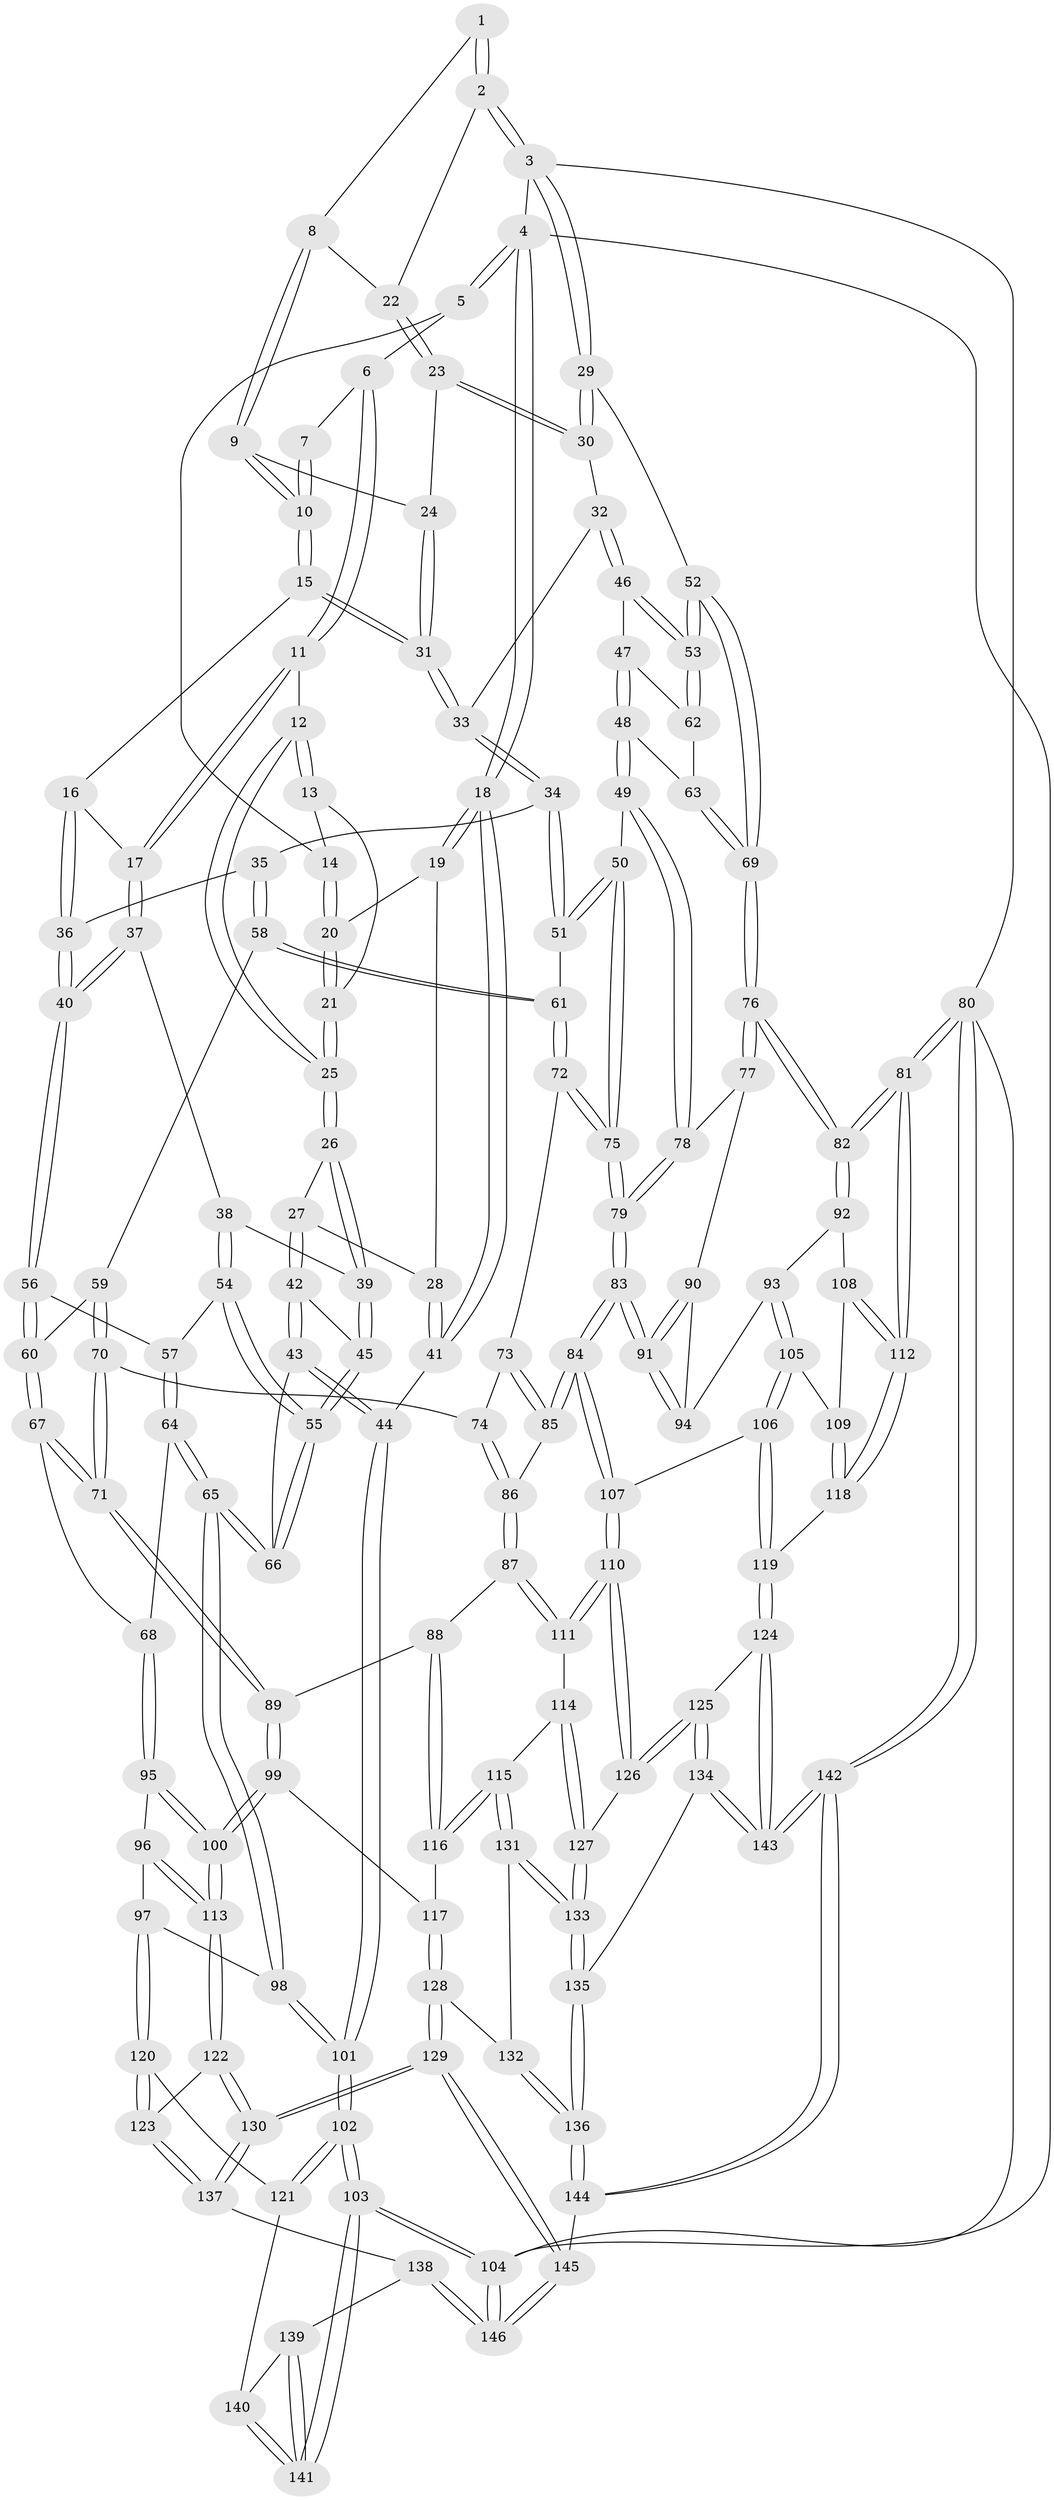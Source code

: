 // Generated by graph-tools (version 1.1) at 2025/00/03/09/25 05:00:14]
// undirected, 146 vertices, 362 edges
graph export_dot {
graph [start="1"]
  node [color=gray90,style=filled];
  1 [pos="+0.8674459790252697+0"];
  2 [pos="+1+0"];
  3 [pos="+1+0"];
  4 [pos="+0+0"];
  5 [pos="+0.2366181404844062+0"];
  6 [pos="+0.48600321077817216+0"];
  7 [pos="+0.5899482826690121+0"];
  8 [pos="+0.7330230889511072+0.07829567577894143"];
  9 [pos="+0.7284651478957577+0.08532626218758453"];
  10 [pos="+0.6561522907523629+0.12072872987623645"];
  11 [pos="+0.4255366918088388+0.13633484882341246"];
  12 [pos="+0.37713634461644013+0.13271562600480585"];
  13 [pos="+0.31167173555057304+0.06595913495700821"];
  14 [pos="+0.22975360629417677+0"];
  15 [pos="+0.6515625125477232+0.13487214386199817"];
  16 [pos="+0.6279993427543125+0.14896003517252232"];
  17 [pos="+0.42843458028537745+0.14000335499810918"];
  18 [pos="+0+0"];
  19 [pos="+0.1435267091759726+0.07194767480557637"];
  20 [pos="+0.17714663461606858+0.07240855586385872"];
  21 [pos="+0.19126979250006185+0.11145410841841946"];
  22 [pos="+0.9192125001945026+0"];
  23 [pos="+0.8662176870762603+0.10160913111077109"];
  24 [pos="+0.8299638288603233+0.10497591615875003"];
  25 [pos="+0.21659423002323602+0.192388625207753"];
  26 [pos="+0.21151638572879308+0.20155206958084573"];
  27 [pos="+0.07006483421494518+0.2527230030207099"];
  28 [pos="+0+0.2046768568405343"];
  29 [pos="+1+0.0943868951850795"];
  30 [pos="+0.8793195918180418+0.18579280684545443"];
  31 [pos="+0.7266241862467553+0.19470988312241208"];
  32 [pos="+0.8477243297755157+0.2686525834503719"];
  33 [pos="+0.7875453779026876+0.2669422266992589"];
  34 [pos="+0.700067756045104+0.3516957732371438"];
  35 [pos="+0.6046122591065444+0.34127705567693234"];
  36 [pos="+0.592999651930405+0.3344680198623631"];
  37 [pos="+0.43362983320113097+0.2967968501485704"];
  38 [pos="+0.3046578283747265+0.3268758499321641"];
  39 [pos="+0.2736260379947045+0.31756904922904056"];
  40 [pos="+0.47603028899522526+0.34650789599137016"];
  41 [pos="+0+0.14100411735372878"];
  42 [pos="+0.11357202631538756+0.38017149788921734"];
  43 [pos="+0+0.46978861850490117"];
  44 [pos="+0+0.4838657262327603"];
  45 [pos="+0.1611644843316431+0.4188828044046596"];
  46 [pos="+0.8593240290575097+0.28051306918401764"];
  47 [pos="+0.8702977653428099+0.37613569976547223"];
  48 [pos="+0.8317483178060228+0.48654070817107403"];
  49 [pos="+0.8299322745527364+0.48840771670229977"];
  50 [pos="+0.7774657709529545+0.48860842109118086"];
  51 [pos="+0.7539568753565136+0.48353995425090845"];
  52 [pos="+1+0.3128168109286088"];
  53 [pos="+1+0.3137683288286659"];
  54 [pos="+0.313478661750865+0.41791136944605467"];
  55 [pos="+0.17366829058235955+0.4624142818622682"];
  56 [pos="+0.47454579905055977+0.35348118088685004"];
  57 [pos="+0.33672588260037345+0.4464936669791481"];
  58 [pos="+0.6131728305810912+0.4827894422863837"];
  59 [pos="+0.5664928705060279+0.5165635423453754"];
  60 [pos="+0.479495109230828+0.49089364829304105"];
  61 [pos="+0.7233951909484686+0.5014913619465776"];
  62 [pos="+0.9392042177611339+0.3958886217495428"];
  63 [pos="+0.9586550112350197+0.47309769124815554"];
  64 [pos="+0.34200266560449516+0.5526382515063961"];
  65 [pos="+0.18608325810188275+0.5704405873881866"];
  66 [pos="+0.17794008815921095+0.5489972434704472"];
  67 [pos="+0.412090326378628+0.5616228084512404"];
  68 [pos="+0.3873096772876323+0.5697896606607817"];
  69 [pos="+1+0.5403211928337841"];
  70 [pos="+0.593357041365366+0.5926417281420172"];
  71 [pos="+0.5137522810596505+0.6377279226165811"];
  72 [pos="+0.6856414241038652+0.5789740135005472"];
  73 [pos="+0.6493688376756758+0.6032589515408997"];
  74 [pos="+0.6182428046160329+0.6067689164332535"];
  75 [pos="+0.7653207431247795+0.6539677892941168"];
  76 [pos="+1+0.5535584652881266"];
  77 [pos="+0.9069067175179649+0.5968838715402326"];
  78 [pos="+0.8537686658172714+0.5358119143718172"];
  79 [pos="+0.7733729520644836+0.6710430461564143"];
  80 [pos="+1+1"];
  81 [pos="+1+0.8845853997509241"];
  82 [pos="+1+0.6067302035593909"];
  83 [pos="+0.77846078516103+0.7022977137004851"];
  84 [pos="+0.7714833615910813+0.7276822330572766"];
  85 [pos="+0.702093206303067+0.6971074152157081"];
  86 [pos="+0.6050403021258021+0.7086645234464763"];
  87 [pos="+0.5866389932704872+0.7291989026946393"];
  88 [pos="+0.5734252971652993+0.7344677327606098"];
  89 [pos="+0.5209238869179154+0.7268313714993407"];
  90 [pos="+0.9036442616746416+0.6068532122110495"];
  91 [pos="+0.7919350625539685+0.6931672387487335"];
  92 [pos="+1+0.6902174826097528"];
  93 [pos="+0.9246937492957034+0.6995054483985935"];
  94 [pos="+0.9166699273792372+0.6746579658170099"];
  95 [pos="+0.38650669148832634+0.59866188641757"];
  96 [pos="+0.28217643855424834+0.7260464367231341"];
  97 [pos="+0.16294840775442168+0.6952335646805412"];
  98 [pos="+0.15021578724836138+0.6570868269293518"];
  99 [pos="+0.44492615663914753+0.773936188787367"];
  100 [pos="+0.41912188527916533+0.782174331492912"];
  101 [pos="+0+0.6434733139738578"];
  102 [pos="+0+0.7709899047982618"];
  103 [pos="+0+1"];
  104 [pos="+0+1"];
  105 [pos="+0.9008483653049156+0.7474705306500067"];
  106 [pos="+0.8025821587541957+0.7552658424067701"];
  107 [pos="+0.7763841542589124+0.7482455366571502"];
  108 [pos="+0.961780684920058+0.7589741960627434"];
  109 [pos="+0.9092902071238992+0.7557146595872792"];
  110 [pos="+0.7603721535450939+0.7722493623799629"];
  111 [pos="+0.6646734614384628+0.7795193976849025"];
  112 [pos="+1+0.8643221144296334"];
  113 [pos="+0.40279507560401456+0.800048160780115"];
  114 [pos="+0.6278771512532291+0.8320930219498961"];
  115 [pos="+0.6052044780373621+0.8390732001107825"];
  116 [pos="+0.5929032366007368+0.8323430282251834"];
  117 [pos="+0.5588645681572195+0.8453162287130267"];
  118 [pos="+0.9448751169955035+0.865865514744092"];
  119 [pos="+0.9014895212735042+0.8912722191574115"];
  120 [pos="+0.14851521013739707+0.7869823323000875"];
  121 [pos="+0.1151539605499562+0.8246255281418846"];
  122 [pos="+0.38723316247265793+0.8665713281298612"];
  123 [pos="+0.25872687324949434+0.8677073235946616"];
  124 [pos="+0.9010794997738762+0.8918569305236334"];
  125 [pos="+0.7851787407049824+0.8707607388548817"];
  126 [pos="+0.7602036928463449+0.7731803079792989"];
  127 [pos="+0.6927224884697826+0.8595608316678686"];
  128 [pos="+0.4994321669524576+0.9648846860018314"];
  129 [pos="+0.45430919198163955+1"];
  130 [pos="+0.42777525753823165+0.9798771079944085"];
  131 [pos="+0.6116263321753639+0.8727879861564448"];
  132 [pos="+0.5987151937986853+0.8876782377074109"];
  133 [pos="+0.6844156606061801+0.938737047829121"];
  134 [pos="+0.7671465742402978+0.9245845394652353"];
  135 [pos="+0.6886317487433619+0.9550423791289141"];
  136 [pos="+0.6444434677116735+1"];
  137 [pos="+0.2166512127859694+0.9630962250386537"];
  138 [pos="+0.17525001479839536+0.9982937964682103"];
  139 [pos="+0.12408726784212715+0.9325770778770897"];
  140 [pos="+0.11115199542171561+0.8432160228250157"];
  141 [pos="+0+1"];
  142 [pos="+0.9520516445095419+1"];
  143 [pos="+0.8746365518732171+0.9873131666529488"];
  144 [pos="+0.5780922835486498+1"];
  145 [pos="+0.5030481528029795+1"];
  146 [pos="+0.17197689401466285+1"];
  1 -- 2;
  1 -- 2;
  1 -- 8;
  2 -- 3;
  2 -- 3;
  2 -- 22;
  3 -- 4;
  3 -- 29;
  3 -- 29;
  3 -- 80;
  4 -- 5;
  4 -- 5;
  4 -- 18;
  4 -- 18;
  4 -- 104;
  5 -- 6;
  5 -- 14;
  6 -- 7;
  6 -- 11;
  6 -- 11;
  7 -- 10;
  7 -- 10;
  8 -- 9;
  8 -- 9;
  8 -- 22;
  9 -- 10;
  9 -- 10;
  9 -- 24;
  10 -- 15;
  10 -- 15;
  11 -- 12;
  11 -- 17;
  11 -- 17;
  12 -- 13;
  12 -- 13;
  12 -- 25;
  12 -- 25;
  13 -- 14;
  13 -- 21;
  14 -- 20;
  14 -- 20;
  15 -- 16;
  15 -- 31;
  15 -- 31;
  16 -- 17;
  16 -- 36;
  16 -- 36;
  17 -- 37;
  17 -- 37;
  18 -- 19;
  18 -- 19;
  18 -- 41;
  18 -- 41;
  19 -- 20;
  19 -- 28;
  20 -- 21;
  20 -- 21;
  21 -- 25;
  21 -- 25;
  22 -- 23;
  22 -- 23;
  23 -- 24;
  23 -- 30;
  23 -- 30;
  24 -- 31;
  24 -- 31;
  25 -- 26;
  25 -- 26;
  26 -- 27;
  26 -- 39;
  26 -- 39;
  27 -- 28;
  27 -- 42;
  27 -- 42;
  28 -- 41;
  28 -- 41;
  29 -- 30;
  29 -- 30;
  29 -- 52;
  30 -- 32;
  31 -- 33;
  31 -- 33;
  32 -- 33;
  32 -- 46;
  32 -- 46;
  33 -- 34;
  33 -- 34;
  34 -- 35;
  34 -- 51;
  34 -- 51;
  35 -- 36;
  35 -- 58;
  35 -- 58;
  36 -- 40;
  36 -- 40;
  37 -- 38;
  37 -- 40;
  37 -- 40;
  38 -- 39;
  38 -- 54;
  38 -- 54;
  39 -- 45;
  39 -- 45;
  40 -- 56;
  40 -- 56;
  41 -- 44;
  42 -- 43;
  42 -- 43;
  42 -- 45;
  43 -- 44;
  43 -- 44;
  43 -- 66;
  44 -- 101;
  44 -- 101;
  45 -- 55;
  45 -- 55;
  46 -- 47;
  46 -- 53;
  46 -- 53;
  47 -- 48;
  47 -- 48;
  47 -- 62;
  48 -- 49;
  48 -- 49;
  48 -- 63;
  49 -- 50;
  49 -- 78;
  49 -- 78;
  50 -- 51;
  50 -- 51;
  50 -- 75;
  50 -- 75;
  51 -- 61;
  52 -- 53;
  52 -- 53;
  52 -- 69;
  52 -- 69;
  53 -- 62;
  53 -- 62;
  54 -- 55;
  54 -- 55;
  54 -- 57;
  55 -- 66;
  55 -- 66;
  56 -- 57;
  56 -- 60;
  56 -- 60;
  57 -- 64;
  57 -- 64;
  58 -- 59;
  58 -- 61;
  58 -- 61;
  59 -- 60;
  59 -- 70;
  59 -- 70;
  60 -- 67;
  60 -- 67;
  61 -- 72;
  61 -- 72;
  62 -- 63;
  63 -- 69;
  63 -- 69;
  64 -- 65;
  64 -- 65;
  64 -- 68;
  65 -- 66;
  65 -- 66;
  65 -- 98;
  65 -- 98;
  67 -- 68;
  67 -- 71;
  67 -- 71;
  68 -- 95;
  68 -- 95;
  69 -- 76;
  69 -- 76;
  70 -- 71;
  70 -- 71;
  70 -- 74;
  71 -- 89;
  71 -- 89;
  72 -- 73;
  72 -- 75;
  72 -- 75;
  73 -- 74;
  73 -- 85;
  73 -- 85;
  74 -- 86;
  74 -- 86;
  75 -- 79;
  75 -- 79;
  76 -- 77;
  76 -- 77;
  76 -- 82;
  76 -- 82;
  77 -- 78;
  77 -- 90;
  78 -- 79;
  78 -- 79;
  79 -- 83;
  79 -- 83;
  80 -- 81;
  80 -- 81;
  80 -- 142;
  80 -- 142;
  80 -- 104;
  81 -- 82;
  81 -- 82;
  81 -- 112;
  81 -- 112;
  82 -- 92;
  82 -- 92;
  83 -- 84;
  83 -- 84;
  83 -- 91;
  83 -- 91;
  84 -- 85;
  84 -- 85;
  84 -- 107;
  84 -- 107;
  85 -- 86;
  86 -- 87;
  86 -- 87;
  87 -- 88;
  87 -- 111;
  87 -- 111;
  88 -- 89;
  88 -- 116;
  88 -- 116;
  89 -- 99;
  89 -- 99;
  90 -- 91;
  90 -- 91;
  90 -- 94;
  91 -- 94;
  91 -- 94;
  92 -- 93;
  92 -- 108;
  93 -- 94;
  93 -- 105;
  93 -- 105;
  95 -- 96;
  95 -- 100;
  95 -- 100;
  96 -- 97;
  96 -- 113;
  96 -- 113;
  97 -- 98;
  97 -- 120;
  97 -- 120;
  98 -- 101;
  98 -- 101;
  99 -- 100;
  99 -- 100;
  99 -- 117;
  100 -- 113;
  100 -- 113;
  101 -- 102;
  101 -- 102;
  102 -- 103;
  102 -- 103;
  102 -- 121;
  102 -- 121;
  103 -- 104;
  103 -- 104;
  103 -- 141;
  103 -- 141;
  104 -- 146;
  104 -- 146;
  105 -- 106;
  105 -- 106;
  105 -- 109;
  106 -- 107;
  106 -- 119;
  106 -- 119;
  107 -- 110;
  107 -- 110;
  108 -- 109;
  108 -- 112;
  108 -- 112;
  109 -- 118;
  109 -- 118;
  110 -- 111;
  110 -- 111;
  110 -- 126;
  110 -- 126;
  111 -- 114;
  112 -- 118;
  112 -- 118;
  113 -- 122;
  113 -- 122;
  114 -- 115;
  114 -- 127;
  114 -- 127;
  115 -- 116;
  115 -- 116;
  115 -- 131;
  115 -- 131;
  116 -- 117;
  117 -- 128;
  117 -- 128;
  118 -- 119;
  119 -- 124;
  119 -- 124;
  120 -- 121;
  120 -- 123;
  120 -- 123;
  121 -- 140;
  122 -- 123;
  122 -- 130;
  122 -- 130;
  123 -- 137;
  123 -- 137;
  124 -- 125;
  124 -- 143;
  124 -- 143;
  125 -- 126;
  125 -- 126;
  125 -- 134;
  125 -- 134;
  126 -- 127;
  127 -- 133;
  127 -- 133;
  128 -- 129;
  128 -- 129;
  128 -- 132;
  129 -- 130;
  129 -- 130;
  129 -- 145;
  129 -- 145;
  130 -- 137;
  130 -- 137;
  131 -- 132;
  131 -- 133;
  131 -- 133;
  132 -- 136;
  132 -- 136;
  133 -- 135;
  133 -- 135;
  134 -- 135;
  134 -- 143;
  134 -- 143;
  135 -- 136;
  135 -- 136;
  136 -- 144;
  136 -- 144;
  137 -- 138;
  138 -- 139;
  138 -- 146;
  138 -- 146;
  139 -- 140;
  139 -- 141;
  139 -- 141;
  140 -- 141;
  140 -- 141;
  142 -- 143;
  142 -- 143;
  142 -- 144;
  142 -- 144;
  144 -- 145;
  145 -- 146;
  145 -- 146;
}
